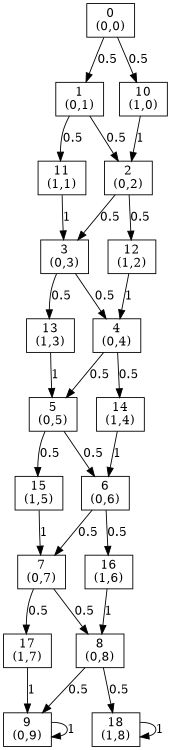 digraph P {
size="8,5"
node [shape=box];
0 -> 1 [ label="0.5" ];
0 -> 10 [ label="0.5" ];
1 -> 2 [ label="0.5" ];
1 -> 11 [ label="0.5" ];
2 -> 3 [ label="0.5" ];
2 -> 12 [ label="0.5" ];
3 -> 4 [ label="0.5" ];
3 -> 13 [ label="0.5" ];
4 -> 5 [ label="0.5" ];
4 -> 14 [ label="0.5" ];
5 -> 6 [ label="0.5" ];
5 -> 15 [ label="0.5" ];
6 -> 7 [ label="0.5" ];
6 -> 16 [ label="0.5" ];
7 -> 8 [ label="0.5" ];
7 -> 17 [ label="0.5" ];
8 -> 9 [ label="0.5" ];
8 -> 18 [ label="0.5" ];
9 -> 9 [ label="1" ];
10 -> 2 [ label="1" ];
11 -> 3 [ label="1" ];
12 -> 4 [ label="1" ];
13 -> 5 [ label="1" ];
14 -> 6 [ label="1" ];
15 -> 7 [ label="1" ];
16 -> 8 [ label="1" ];
17 -> 9 [ label="1" ];
18 -> 18 [ label="1" ];
0 [label="0\n(0,0)"];
1 [label="1\n(0,1)"];
2 [label="2\n(0,2)"];
3 [label="3\n(0,3)"];
4 [label="4\n(0,4)"];
5 [label="5\n(0,5)"];
6 [label="6\n(0,6)"];
7 [label="7\n(0,7)"];
8 [label="8\n(0,8)"];
9 [label="9\n(0,9)"];
10 [label="10\n(1,0)"];
11 [label="11\n(1,1)"];
12 [label="12\n(1,2)"];
13 [label="13\n(1,3)"];
14 [label="14\n(1,4)"];
15 [label="15\n(1,5)"];
16 [label="16\n(1,6)"];
17 [label="17\n(1,7)"];
18 [label="18\n(1,8)"];
}
